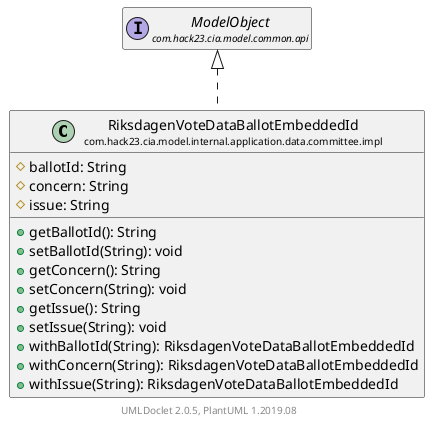 @startuml
    set namespaceSeparator none
    hide empty fields
    hide empty methods

    class "<size:14>RiksdagenVoteDataBallotEmbeddedId\n<size:10>com.hack23.cia.model.internal.application.data.committee.impl" as com.hack23.cia.model.internal.application.data.committee.impl.RiksdagenVoteDataBallotEmbeddedId [[RiksdagenVoteDataBallotEmbeddedId.html]] {
        #ballotId: String
        #concern: String
        #issue: String
        +getBallotId(): String
        +setBallotId(String): void
        +getConcern(): String
        +setConcern(String): void
        +getIssue(): String
        +setIssue(String): void
        +withBallotId(String): RiksdagenVoteDataBallotEmbeddedId
        +withConcern(String): RiksdagenVoteDataBallotEmbeddedId
        +withIssue(String): RiksdagenVoteDataBallotEmbeddedId
    }

    interface "<size:14>ModelObject\n<size:10>com.hack23.cia.model.common.api" as com.hack23.cia.model.common.api.ModelObject

    com.hack23.cia.model.common.api.ModelObject <|.. com.hack23.cia.model.internal.application.data.committee.impl.RiksdagenVoteDataBallotEmbeddedId

    center footer UMLDoclet 2.0.5, PlantUML 1.2019.08
@enduml

